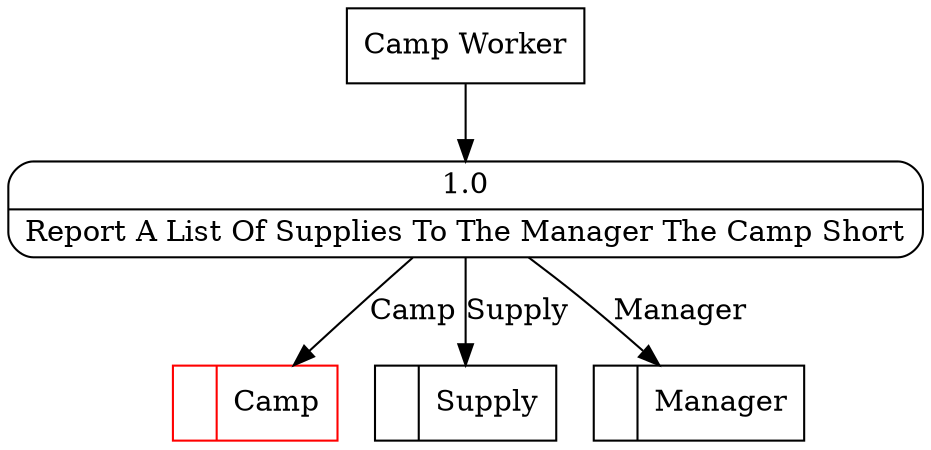 digraph dfd2{ 
node[shape=record]
200 [label="<f0>  |<f1> Camp " color=red];
201 [label="<f0>  |<f1> Supply " ];
202 [label="<f0>  |<f1> Manager " ];
203 [label="Camp Worker" shape=box];
204 [label="{<f0> 1.0|<f1> Report A List Of Supplies To The Manager The Camp Short }" shape=Mrecord];
203 -> 204
204 -> 201 [label="Supply"]
204 -> 202 [label="Manager"]
204 -> 200 [label="Camp"]
}